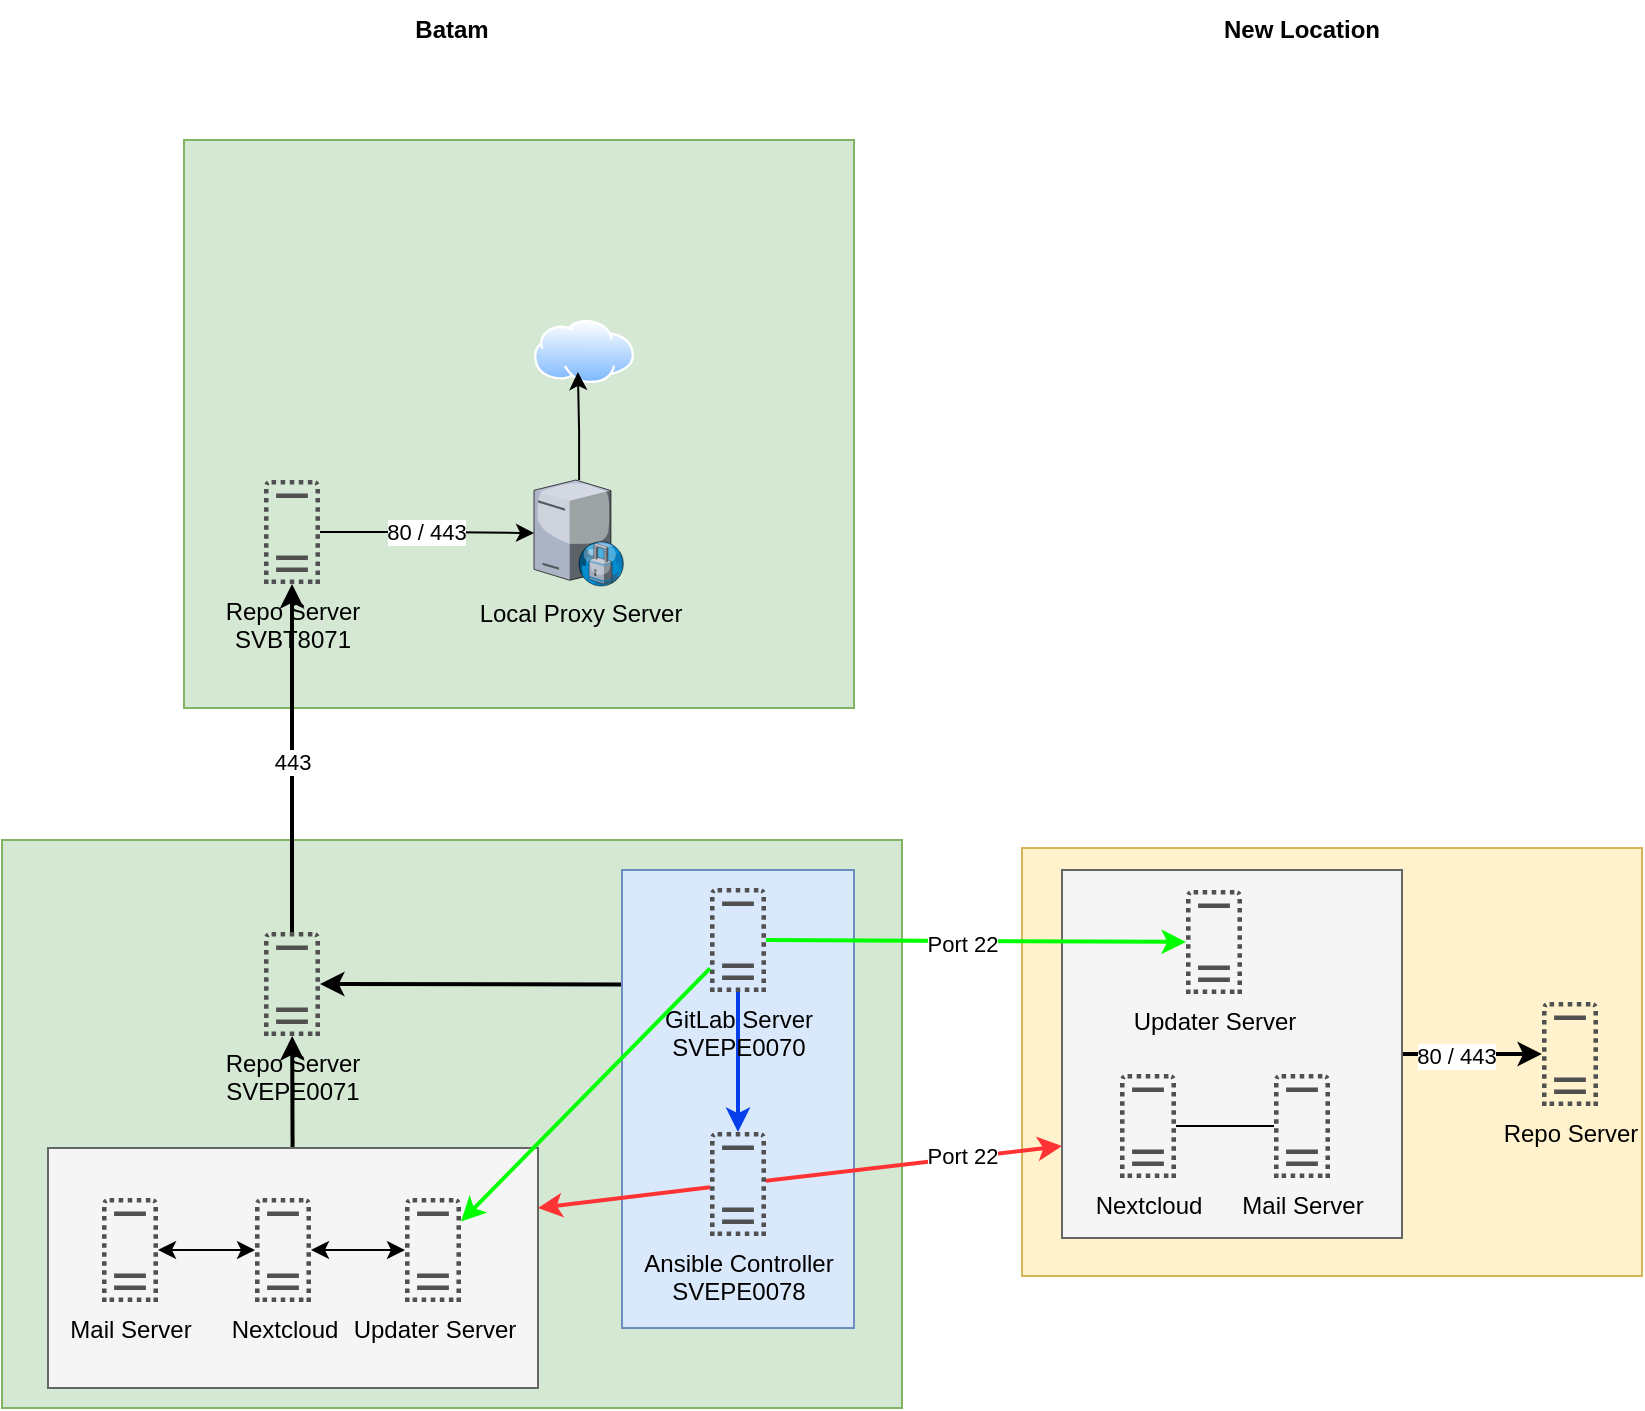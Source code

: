 <mxfile version="26.1.3">
  <diagram name="Page-1" id="Yay8gkdrrfTUArw_L0t_">
    <mxGraphModel dx="1386" dy="747" grid="1" gridSize="10" guides="1" tooltips="1" connect="1" arrows="1" fold="1" page="1" pageScale="1" pageWidth="850" pageHeight="1400" math="0" shadow="0">
      <root>
        <mxCell id="0" />
        <mxCell id="1" parent="0" />
        <mxCell id="YleI4EzTrmfIdfU0BML3-51" value="" style="rounded=0;whiteSpace=wrap;html=1;fillColor=#fff2cc;strokeColor=#d6b656;" parent="1" vertex="1">
          <mxGeometry x="525" y="444" width="310" height="214" as="geometry" />
        </mxCell>
        <mxCell id="YleI4EzTrmfIdfU0BML3-26" value="" style="rounded=0;whiteSpace=wrap;html=1;fillColor=#d5e8d4;strokeColor=#82b366;" parent="1" vertex="1">
          <mxGeometry x="15" y="440" width="450" height="284" as="geometry" />
        </mxCell>
        <mxCell id="YleI4EzTrmfIdfU0BML3-45" style="edgeStyle=none;rounded=0;orthogonalLoop=1;jettySize=auto;html=1;exitX=0;exitY=0.25;exitDx=0;exitDy=0;strokeWidth=2;" parent="1" source="YleI4EzTrmfIdfU0BML3-27" target="YleI4EzTrmfIdfU0BML3-6" edge="1">
          <mxGeometry relative="1" as="geometry" />
        </mxCell>
        <mxCell id="YleI4EzTrmfIdfU0BML3-27" value="" style="rounded=0;whiteSpace=wrap;html=1;fillColor=#dae8fc;strokeColor=#6c8ebf;" parent="1" vertex="1">
          <mxGeometry x="325" y="455" width="116" height="229" as="geometry" />
        </mxCell>
        <mxCell id="YleI4EzTrmfIdfU0BML3-46" style="edgeStyle=none;rounded=0;orthogonalLoop=1;jettySize=auto;html=1;strokeWidth=2;" parent="1" source="YleI4EzTrmfIdfU0BML3-15" target="YleI4EzTrmfIdfU0BML3-6" edge="1">
          <mxGeometry relative="1" as="geometry" />
        </mxCell>
        <mxCell id="YleI4EzTrmfIdfU0BML3-15" value="" style="rounded=0;whiteSpace=wrap;html=1;fillColor=#f5f5f5;strokeColor=#666666;fontColor=#333333;" parent="1" vertex="1">
          <mxGeometry x="38" y="594" width="245" height="120" as="geometry" />
        </mxCell>
        <mxCell id="YleI4EzTrmfIdfU0BML3-4" value="Nextcloud" style="sketch=0;pointerEvents=1;shadow=0;dashed=0;html=1;strokeColor=none;fillColor=#505050;labelPosition=center;verticalLabelPosition=bottom;verticalAlign=top;outlineConnect=0;align=center;shape=mxgraph.office.servers.virtual_server;" parent="1" vertex="1">
          <mxGeometry x="141.5" y="619" width="28" height="52" as="geometry" />
        </mxCell>
        <mxCell id="YleI4EzTrmfIdfU0BML3-6" value="Repo Server&lt;div&gt;SVEPE0071&lt;/div&gt;" style="sketch=0;pointerEvents=1;shadow=0;dashed=0;html=1;strokeColor=none;fillColor=#505050;labelPosition=center;verticalLabelPosition=bottom;verticalAlign=top;outlineConnect=0;align=center;shape=mxgraph.office.servers.virtual_server;" parent="1" vertex="1">
          <mxGeometry x="146" y="486" width="28" height="52" as="geometry" />
        </mxCell>
        <mxCell id="YleI4EzTrmfIdfU0BML3-36" style="edgeStyle=none;rounded=0;orthogonalLoop=1;jettySize=auto;html=1;entryX=0;entryY=0.75;entryDx=0;entryDy=0;strokeColor=#FF3333;strokeWidth=2;" parent="1" source="YleI4EzTrmfIdfU0BML3-7" target="YleI4EzTrmfIdfU0BML3-17" edge="1">
          <mxGeometry relative="1" as="geometry" />
        </mxCell>
        <mxCell id="LJ19qlyb9JyAHf1ptp08-6" value="Port 22" style="edgeLabel;html=1;align=center;verticalAlign=middle;resizable=0;points=[];" parent="YleI4EzTrmfIdfU0BML3-36" vertex="1" connectable="0">
          <mxGeometry x="0.426" relative="1" as="geometry">
            <mxPoint x="-8" as="offset" />
          </mxGeometry>
        </mxCell>
        <mxCell id="YleI4EzTrmfIdfU0BML3-7" value="Ansible Controller&lt;br&gt;SVEPE0078" style="sketch=0;pointerEvents=1;shadow=0;dashed=0;html=1;strokeColor=none;fillColor=#505050;labelPosition=center;verticalLabelPosition=bottom;verticalAlign=top;outlineConnect=0;align=center;shape=mxgraph.office.servers.virtual_server;" parent="1" vertex="1">
          <mxGeometry x="369" y="586" width="28" height="52" as="geometry" />
        </mxCell>
        <mxCell id="YleI4EzTrmfIdfU0BML3-8" value="Updater Server" style="sketch=0;pointerEvents=1;shadow=0;dashed=0;html=1;strokeColor=none;fillColor=#505050;labelPosition=center;verticalLabelPosition=bottom;verticalAlign=top;outlineConnect=0;align=center;shape=mxgraph.office.servers.virtual_server;" parent="1" vertex="1">
          <mxGeometry x="216.5" y="619" width="28" height="52" as="geometry" />
        </mxCell>
        <mxCell id="YleI4EzTrmfIdfU0BML3-53" style="edgeStyle=none;rounded=0;orthogonalLoop=1;jettySize=auto;html=1;strokeWidth=2;strokeColor=light-dark(#063fea, #ededed);" parent="1" source="YleI4EzTrmfIdfU0BML3-10" target="YleI4EzTrmfIdfU0BML3-7" edge="1">
          <mxGeometry relative="1" as="geometry" />
        </mxCell>
        <mxCell id="YleI4EzTrmfIdfU0BML3-10" value="GitLab Server&lt;br&gt;SVEPE0070" style="sketch=0;pointerEvents=1;shadow=0;dashed=0;html=1;strokeColor=none;fillColor=#505050;labelPosition=center;verticalLabelPosition=bottom;verticalAlign=top;outlineConnect=0;align=center;shape=mxgraph.office.servers.virtual_server;" parent="1" vertex="1">
          <mxGeometry x="369" y="464" width="28" height="52" as="geometry" />
        </mxCell>
        <mxCell id="YleI4EzTrmfIdfU0BML3-44" style="edgeStyle=none;rounded=0;orthogonalLoop=1;jettySize=auto;html=1;exitX=1;exitY=0.5;exitDx=0;exitDy=0;strokeWidth=2;" parent="1" source="YleI4EzTrmfIdfU0BML3-17" target="YleI4EzTrmfIdfU0BML3-20" edge="1">
          <mxGeometry relative="1" as="geometry" />
        </mxCell>
        <mxCell id="LJ19qlyb9JyAHf1ptp08-7" value="80 / 443" style="edgeLabel;html=1;align=center;verticalAlign=middle;resizable=0;points=[];" parent="YleI4EzTrmfIdfU0BML3-44" vertex="1" connectable="0">
          <mxGeometry x="-0.223" y="-1" relative="1" as="geometry">
            <mxPoint as="offset" />
          </mxGeometry>
        </mxCell>
        <mxCell id="YleI4EzTrmfIdfU0BML3-17" value="" style="rounded=0;whiteSpace=wrap;html=1;fillColor=#f5f5f5;strokeColor=#666666;fontColor=#333333;" parent="1" vertex="1">
          <mxGeometry x="545" y="455" width="170" height="184" as="geometry" />
        </mxCell>
        <mxCell id="YleI4EzTrmfIdfU0BML3-18" value="Nextcloud" style="sketch=0;pointerEvents=1;shadow=0;dashed=0;html=1;strokeColor=none;fillColor=#505050;labelPosition=center;verticalLabelPosition=bottom;verticalAlign=top;outlineConnect=0;align=center;shape=mxgraph.office.servers.virtual_server;" parent="1" vertex="1">
          <mxGeometry x="574" y="557" width="28" height="52" as="geometry" />
        </mxCell>
        <mxCell id="YleI4EzTrmfIdfU0BML3-19" value="Mail Server" style="sketch=0;pointerEvents=1;shadow=0;dashed=0;html=1;strokeColor=none;fillColor=#505050;labelPosition=center;verticalLabelPosition=bottom;verticalAlign=top;outlineConnect=0;align=center;shape=mxgraph.office.servers.virtual_server;" parent="1" vertex="1">
          <mxGeometry x="651" y="557" width="28" height="52" as="geometry" />
        </mxCell>
        <mxCell id="YleI4EzTrmfIdfU0BML3-20" value="Repo Server" style="sketch=0;pointerEvents=1;shadow=0;dashed=0;html=1;strokeColor=none;fillColor=#505050;labelPosition=center;verticalLabelPosition=bottom;verticalAlign=top;outlineConnect=0;align=center;shape=mxgraph.office.servers.virtual_server;" parent="1" vertex="1">
          <mxGeometry x="785" y="521" width="28" height="52" as="geometry" />
        </mxCell>
        <mxCell id="YleI4EzTrmfIdfU0BML3-22" value="Updater Server" style="sketch=0;pointerEvents=1;shadow=0;dashed=0;html=1;strokeColor=none;fillColor=#505050;labelPosition=center;verticalLabelPosition=bottom;verticalAlign=top;outlineConnect=0;align=center;shape=mxgraph.office.servers.virtual_server;" parent="1" vertex="1">
          <mxGeometry x="607" y="465" width="28" height="52" as="geometry" />
        </mxCell>
        <mxCell id="YleI4EzTrmfIdfU0BML3-24" value="" style="endArrow=none;html=1;rounded=0;" parent="1" source="YleI4EzTrmfIdfU0BML3-18" target="YleI4EzTrmfIdfU0BML3-19" edge="1">
          <mxGeometry width="50" height="50" relative="1" as="geometry">
            <mxPoint x="680" y="508" as="sourcePoint" />
            <mxPoint x="730" y="458" as="targetPoint" />
          </mxGeometry>
        </mxCell>
        <mxCell id="YleI4EzTrmfIdfU0BML3-30" value="&lt;b&gt;Batam&lt;/b&gt;" style="text;html=1;align=center;verticalAlign=middle;whiteSpace=wrap;rounded=0;" parent="1" vertex="1">
          <mxGeometry x="210" y="20" width="60" height="30" as="geometry" />
        </mxCell>
        <mxCell id="YleI4EzTrmfIdfU0BML3-31" value="&lt;b&gt;New Location&lt;/b&gt;" style="text;html=1;align=center;verticalAlign=middle;whiteSpace=wrap;rounded=0;" parent="1" vertex="1">
          <mxGeometry x="610" y="20" width="110" height="30" as="geometry" />
        </mxCell>
        <mxCell id="YleI4EzTrmfIdfU0BML3-34" style="edgeStyle=none;rounded=0;orthogonalLoop=1;jettySize=auto;html=1;strokeColor=#00FF00;strokeWidth=2;" parent="1" source="YleI4EzTrmfIdfU0BML3-10" target="YleI4EzTrmfIdfU0BML3-22" edge="1">
          <mxGeometry relative="1" as="geometry" />
        </mxCell>
        <mxCell id="LJ19qlyb9JyAHf1ptp08-1" value="Port 22" style="edgeLabel;html=1;align=center;verticalAlign=middle;resizable=0;points=[];" parent="YleI4EzTrmfIdfU0BML3-34" vertex="1" connectable="0">
          <mxGeometry x="-0.154" y="-1" relative="1" as="geometry">
            <mxPoint x="9" as="offset" />
          </mxGeometry>
        </mxCell>
        <mxCell id="YleI4EzTrmfIdfU0BML3-47" style="edgeStyle=none;rounded=0;orthogonalLoop=1;jettySize=auto;html=1;entryX=1;entryY=0.25;entryDx=0;entryDy=0;strokeColor=#FF3333;strokeWidth=2;" parent="1" source="YleI4EzTrmfIdfU0BML3-7" target="YleI4EzTrmfIdfU0BML3-15" edge="1">
          <mxGeometry relative="1" as="geometry" />
        </mxCell>
        <mxCell id="YleI4EzTrmfIdfU0BML3-49" style="edgeStyle=none;rounded=0;orthogonalLoop=1;jettySize=auto;html=1;strokeColor=#00FF00;strokeWidth=2;" parent="1" source="YleI4EzTrmfIdfU0BML3-10" target="YleI4EzTrmfIdfU0BML3-8" edge="1">
          <mxGeometry relative="1" as="geometry">
            <mxPoint x="-105" y="584.24" as="sourcePoint" />
            <mxPoint x="131" y="630.24" as="targetPoint" />
          </mxGeometry>
        </mxCell>
        <mxCell id="YleI4EzTrmfIdfU0BML3-5" value="Mail Server" style="sketch=0;pointerEvents=1;shadow=0;dashed=0;html=1;strokeColor=none;fillColor=#505050;labelPosition=center;verticalLabelPosition=bottom;verticalAlign=top;outlineConnect=0;align=center;shape=mxgraph.office.servers.virtual_server;" parent="1" vertex="1">
          <mxGeometry x="65" y="619" width="28" height="52" as="geometry" />
        </mxCell>
        <mxCell id="_Qi4FFikxDaYqBzjDGvD-9" value="" style="endArrow=classic;startArrow=classic;html=1;rounded=0;" parent="1" source="YleI4EzTrmfIdfU0BML3-4" target="YleI4EzTrmfIdfU0BML3-8" edge="1">
          <mxGeometry width="50" height="50" relative="1" as="geometry">
            <mxPoint x="145" y="834" as="sourcePoint" />
            <mxPoint x="195" y="784" as="targetPoint" />
          </mxGeometry>
        </mxCell>
        <mxCell id="_Qi4FFikxDaYqBzjDGvD-11" value="" style="endArrow=classic;startArrow=classic;html=1;rounded=0;" parent="1" source="YleI4EzTrmfIdfU0BML3-5" target="YleI4EzTrmfIdfU0BML3-4" edge="1">
          <mxGeometry width="50" height="50" relative="1" as="geometry">
            <mxPoint x="54" y="804" as="sourcePoint" />
            <mxPoint x="104" y="754" as="targetPoint" />
          </mxGeometry>
        </mxCell>
        <mxCell id="5DlNykU0bZBDUD3FCUw8-1" value="" style="rounded=0;whiteSpace=wrap;html=1;fillColor=#d5e8d4;strokeColor=#82b366;" vertex="1" parent="1">
          <mxGeometry x="106" y="90" width="335" height="284" as="geometry" />
        </mxCell>
        <mxCell id="5DlNykU0bZBDUD3FCUw8-6" style="edgeStyle=orthogonalEdgeStyle;rounded=0;orthogonalLoop=1;jettySize=auto;html=1;" edge="1" parent="1" source="5DlNykU0bZBDUD3FCUw8-2" target="5DlNykU0bZBDUD3FCUw8-5">
          <mxGeometry relative="1" as="geometry" />
        </mxCell>
        <mxCell id="5DlNykU0bZBDUD3FCUw8-9" value="80 / 443" style="edgeLabel;html=1;align=center;verticalAlign=middle;resizable=0;points=[];" vertex="1" connectable="0" parent="5DlNykU0bZBDUD3FCUw8-6">
          <mxGeometry x="-0.241" relative="1" as="geometry">
            <mxPoint x="12" as="offset" />
          </mxGeometry>
        </mxCell>
        <mxCell id="5DlNykU0bZBDUD3FCUw8-2" value="Repo Server&lt;div&gt;SVBT8071&lt;/div&gt;" style="sketch=0;pointerEvents=1;shadow=0;dashed=0;html=1;strokeColor=none;fillColor=#505050;labelPosition=center;verticalLabelPosition=bottom;verticalAlign=top;outlineConnect=0;align=center;shape=mxgraph.office.servers.virtual_server;" vertex="1" parent="1">
          <mxGeometry x="146" y="260" width="28" height="52" as="geometry" />
        </mxCell>
        <mxCell id="5DlNykU0bZBDUD3FCUw8-3" style="edgeStyle=orthogonalEdgeStyle;rounded=0;orthogonalLoop=1;jettySize=auto;html=1;strokeWidth=2;" edge="1" parent="1" source="YleI4EzTrmfIdfU0BML3-6" target="5DlNykU0bZBDUD3FCUw8-2">
          <mxGeometry relative="1" as="geometry" />
        </mxCell>
        <mxCell id="5DlNykU0bZBDUD3FCUw8-4" value="443" style="edgeLabel;html=1;align=center;verticalAlign=middle;resizable=0;points=[];" vertex="1" connectable="0" parent="5DlNykU0bZBDUD3FCUw8-3">
          <mxGeometry x="0.11" y="-1" relative="1" as="geometry">
            <mxPoint x="-1" y="11" as="offset" />
          </mxGeometry>
        </mxCell>
        <mxCell id="5DlNykU0bZBDUD3FCUw8-5" value="Local Proxy Server" style="verticalLabelPosition=bottom;sketch=0;aspect=fixed;html=1;verticalAlign=top;strokeColor=none;align=center;outlineConnect=0;shape=mxgraph.citrix.proxy_server;" vertex="1" parent="1">
          <mxGeometry x="281" y="260" width="45.05" height="53" as="geometry" />
        </mxCell>
        <mxCell id="5DlNykU0bZBDUD3FCUw8-7" value="" style="image;aspect=fixed;perimeter=ellipsePerimeter;html=1;align=center;shadow=0;dashed=0;spacingTop=3;image=img/lib/active_directory/internet_cloud.svg;" vertex="1" parent="1">
          <mxGeometry x="281" y="180" width="50" height="31.5" as="geometry" />
        </mxCell>
        <mxCell id="5DlNykU0bZBDUD3FCUw8-8" style="edgeStyle=orthogonalEdgeStyle;rounded=0;orthogonalLoop=1;jettySize=auto;html=1;entryX=0.439;entryY=0.825;entryDx=0;entryDy=0;entryPerimeter=0;" edge="1" parent="1" source="5DlNykU0bZBDUD3FCUw8-5" target="5DlNykU0bZBDUD3FCUw8-7">
          <mxGeometry relative="1" as="geometry" />
        </mxCell>
      </root>
    </mxGraphModel>
  </diagram>
</mxfile>
